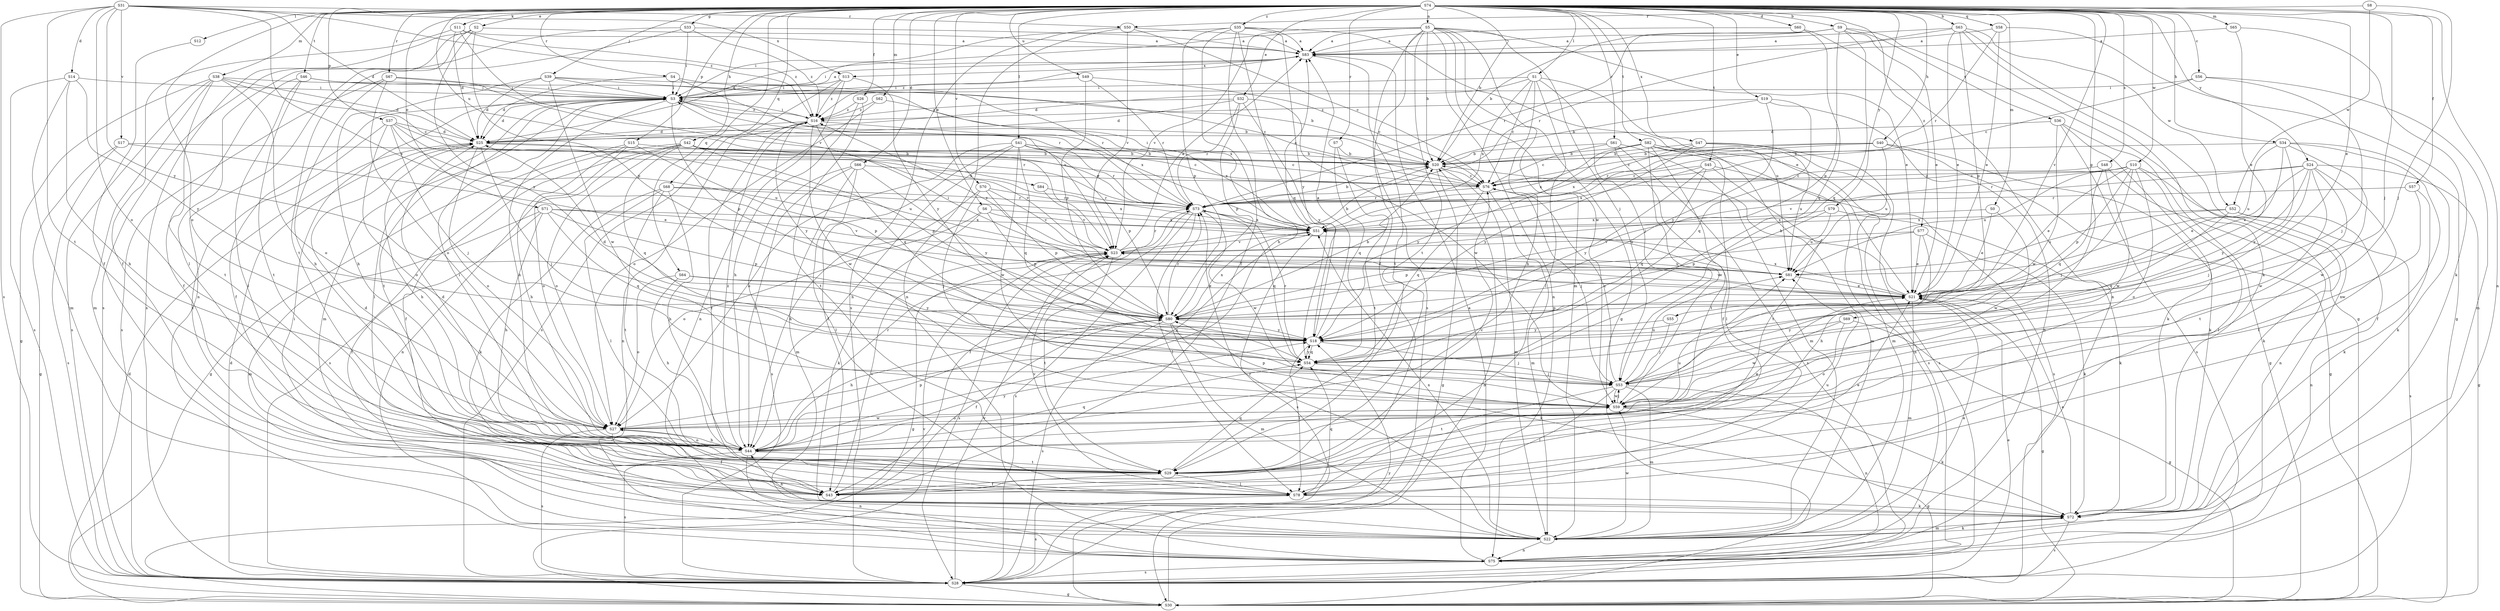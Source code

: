 strict digraph  {
S74;
S31;
S8;
S83;
S9;
S63;
S20;
S56;
S76;
S66;
S60;
S14;
S25;
S32;
S19;
S6;
S2;
S21;
S57;
S26;
S43;
S69;
S33;
S30;
S34;
S42;
S40;
S44;
S3;
S39;
S53;
S11;
S72;
S1;
S12;
S41;
S78;
S65;
S0;
S38;
S62;
S22;
S5;
S75;
S71;
S27;
S15;
S37;
S80;
S64;
S58;
S68;
S54;
S7;
S61;
S67;
S4;
S50;
S73;
S48;
S28;
S82;
S46;
S45;
S29;
S49;
S84;
S81;
S55;
S70;
S17;
S36;
S23;
S10;
S52;
S59;
S47;
S13;
S51;
S24;
S79;
S18;
S77;
S35;
S16;
S74 -> S9  [label=b];
S74 -> S63  [label=b];
S74 -> S20  [label=b];
S74 -> S56  [label=c];
S74 -> S66  [label=d];
S74 -> S60  [label=d];
S74 -> S32  [label=e];
S74 -> S19  [label=e];
S74 -> S6  [label=e];
S74 -> S2  [label=e];
S74 -> S21  [label=e];
S74 -> S57  [label=f];
S74 -> S26  [label=f];
S74 -> S69  [label=g];
S74 -> S33  [label=g];
S74 -> S34  [label=h];
S74 -> S42  [label=h];
S74 -> S40  [label=h];
S74 -> S39  [label=j];
S74 -> S53  [label=j];
S74 -> S11  [label=k];
S74 -> S1  [label=l];
S74 -> S12  [label=l];
S74 -> S41  [label=l];
S74 -> S65  [label=m];
S74 -> S0  [label=m];
S74 -> S38  [label=m];
S74 -> S62  [label=m];
S74 -> S5  [label=n];
S74 -> S75  [label=n];
S74 -> S71  [label=o];
S74 -> S27  [label=o];
S74 -> S15  [label=p];
S74 -> S37  [label=p];
S74 -> S64  [label=q];
S74 -> S58  [label=q];
S74 -> S68  [label=q];
S74 -> S7  [label=r];
S74 -> S61  [label=r];
S74 -> S67  [label=r];
S74 -> S4  [label=r];
S74 -> S48  [label=s];
S74 -> S82  [label=t];
S74 -> S46  [label=t];
S74 -> S45  [label=t];
S74 -> S49  [label=u];
S74 -> S84  [label=u];
S74 -> S55  [label=v];
S74 -> S70  [label=v];
S74 -> S10  [label=w];
S74 -> S47  [label=x];
S74 -> S24  [label=y];
S74 -> S79  [label=y];
S74 -> S77  [label=z];
S74 -> S35  [label=z];
S31 -> S14  [label=d];
S31 -> S25  [label=d];
S31 -> S21  [label=e];
S31 -> S27  [label=o];
S31 -> S50  [label=r];
S31 -> S28  [label=s];
S31 -> S29  [label=t];
S31 -> S17  [label=v];
S31 -> S13  [label=x];
S31 -> S18  [label=y];
S31 -> S16  [label=z];
S8 -> S53  [label=j];
S8 -> S50  [label=r];
S8 -> S52  [label=w];
S83 -> S3  [label=i];
S83 -> S29  [label=t];
S83 -> S13  [label=x];
S83 -> S16  [label=z];
S9 -> S83  [label=a];
S9 -> S20  [label=b];
S9 -> S21  [label=e];
S9 -> S30  [label=g];
S9 -> S80  [label=p];
S9 -> S54  [label=q];
S9 -> S73  [label=r];
S9 -> S36  [label=v];
S63 -> S83  [label=a];
S63 -> S21  [label=e];
S63 -> S72  [label=k];
S63 -> S75  [label=n];
S63 -> S80  [label=p];
S63 -> S73  [label=r];
S63 -> S52  [label=w];
S20 -> S76  [label=c];
S20 -> S30  [label=g];
S20 -> S22  [label=m];
S56 -> S76  [label=c];
S56 -> S3  [label=i];
S56 -> S53  [label=j];
S56 -> S22  [label=m];
S76 -> S3  [label=i];
S76 -> S53  [label=j];
S76 -> S22  [label=m];
S76 -> S54  [label=q];
S76 -> S73  [label=r];
S66 -> S76  [label=c];
S66 -> S44  [label=h];
S66 -> S78  [label=l];
S66 -> S22  [label=m];
S66 -> S28  [label=s];
S66 -> S18  [label=y];
S60 -> S83  [label=a];
S60 -> S75  [label=n];
S60 -> S54  [label=q];
S14 -> S44  [label=h];
S14 -> S3  [label=i];
S14 -> S22  [label=m];
S14 -> S28  [label=s];
S14 -> S18  [label=y];
S25 -> S20  [label=b];
S25 -> S44  [label=h];
S25 -> S53  [label=j];
S25 -> S27  [label=o];
S25 -> S81  [label=u];
S32 -> S25  [label=d];
S32 -> S80  [label=p];
S32 -> S73  [label=r];
S32 -> S59  [label=w];
S32 -> S18  [label=y];
S32 -> S16  [label=z];
S19 -> S20  [label=b];
S19 -> S75  [label=n];
S19 -> S54  [label=q];
S19 -> S18  [label=y];
S19 -> S16  [label=z];
S6 -> S72  [label=k];
S6 -> S27  [label=o];
S6 -> S80  [label=p];
S6 -> S81  [label=u];
S6 -> S51  [label=x];
S2 -> S83  [label=a];
S2 -> S75  [label=n];
S2 -> S80  [label=p];
S2 -> S28  [label=s];
S2 -> S29  [label=t];
S2 -> S18  [label=y];
S21 -> S20  [label=b];
S21 -> S30  [label=g];
S21 -> S3  [label=i];
S21 -> S22  [label=m];
S21 -> S80  [label=p];
S21 -> S23  [label=v];
S21 -> S51  [label=x];
S57 -> S72  [label=k];
S57 -> S73  [label=r];
S57 -> S59  [label=w];
S26 -> S44  [label=h];
S26 -> S29  [label=t];
S26 -> S16  [label=z];
S43 -> S23  [label=v];
S69 -> S30  [label=g];
S69 -> S27  [label=o];
S69 -> S59  [label=w];
S69 -> S18  [label=y];
S33 -> S83  [label=a];
S33 -> S3  [label=i];
S33 -> S78  [label=l];
S33 -> S28  [label=s];
S33 -> S16  [label=z];
S30 -> S20  [label=b];
S30 -> S25  [label=d];
S30 -> S23  [label=v];
S30 -> S18  [label=y];
S34 -> S20  [label=b];
S34 -> S21  [label=e];
S34 -> S43  [label=f];
S34 -> S72  [label=k];
S34 -> S81  [label=u];
S34 -> S59  [label=w];
S34 -> S18  [label=y];
S42 -> S20  [label=b];
S42 -> S76  [label=c];
S42 -> S43  [label=f];
S42 -> S75  [label=n];
S42 -> S27  [label=o];
S42 -> S80  [label=p];
S42 -> S54  [label=q];
S42 -> S73  [label=r];
S42 -> S28  [label=s];
S42 -> S23  [label=v];
S40 -> S20  [label=b];
S40 -> S76  [label=c];
S40 -> S30  [label=g];
S40 -> S72  [label=k];
S40 -> S73  [label=r];
S40 -> S81  [label=u];
S44 -> S25  [label=d];
S44 -> S21  [label=e];
S44 -> S3  [label=i];
S44 -> S75  [label=n];
S44 -> S27  [label=o];
S44 -> S80  [label=p];
S44 -> S54  [label=q];
S44 -> S73  [label=r];
S44 -> S28  [label=s];
S44 -> S29  [label=t];
S44 -> S81  [label=u];
S44 -> S18  [label=y];
S44 -> S16  [label=z];
S3 -> S83  [label=a];
S3 -> S25  [label=d];
S3 -> S43  [label=f];
S3 -> S44  [label=h];
S3 -> S78  [label=l];
S3 -> S22  [label=m];
S3 -> S80  [label=p];
S3 -> S29  [label=t];
S3 -> S51  [label=x];
S3 -> S16  [label=z];
S39 -> S25  [label=d];
S39 -> S44  [label=h];
S39 -> S3  [label=i];
S39 -> S73  [label=r];
S39 -> S59  [label=w];
S39 -> S51  [label=x];
S53 -> S76  [label=c];
S53 -> S78  [label=l];
S53 -> S22  [label=m];
S53 -> S75  [label=n];
S53 -> S29  [label=t];
S53 -> S81  [label=u];
S53 -> S59  [label=w];
S11 -> S83  [label=a];
S11 -> S25  [label=d];
S11 -> S43  [label=f];
S11 -> S23  [label=v];
S11 -> S16  [label=z];
S72 -> S21  [label=e];
S72 -> S44  [label=h];
S72 -> S22  [label=m];
S72 -> S28  [label=s];
S1 -> S76  [label=c];
S1 -> S25  [label=d];
S1 -> S44  [label=h];
S1 -> S3  [label=i];
S1 -> S53  [label=j];
S1 -> S78  [label=l];
S1 -> S81  [label=u];
S1 -> S51  [label=x];
S12 -> S43  [label=f];
S41 -> S20  [label=b];
S41 -> S76  [label=c];
S41 -> S43  [label=f];
S41 -> S44  [label=h];
S41 -> S27  [label=o];
S41 -> S80  [label=p];
S41 -> S54  [label=q];
S41 -> S73  [label=r];
S41 -> S59  [label=w];
S78 -> S72  [label=k];
S78 -> S54  [label=q];
S78 -> S28  [label=s];
S78 -> S81  [label=u];
S78 -> S23  [label=v];
S65 -> S83  [label=a];
S65 -> S21  [label=e];
S65 -> S72  [label=k];
S0 -> S21  [label=e];
S0 -> S59  [label=w];
S0 -> S51  [label=x];
S38 -> S76  [label=c];
S38 -> S25  [label=d];
S38 -> S30  [label=g];
S38 -> S3  [label=i];
S38 -> S22  [label=m];
S38 -> S27  [label=o];
S38 -> S28  [label=s];
S38 -> S29  [label=t];
S62 -> S20  [label=b];
S62 -> S27  [label=o];
S62 -> S16  [label=z];
S22 -> S21  [label=e];
S22 -> S3  [label=i];
S22 -> S72  [label=k];
S22 -> S75  [label=n];
S22 -> S73  [label=r];
S22 -> S59  [label=w];
S22 -> S51  [label=x];
S5 -> S83  [label=a];
S5 -> S20  [label=b];
S5 -> S25  [label=d];
S5 -> S21  [label=e];
S5 -> S43  [label=f];
S5 -> S30  [label=g];
S5 -> S53  [label=j];
S5 -> S22  [label=m];
S5 -> S75  [label=n];
S5 -> S28  [label=s];
S5 -> S29  [label=t];
S5 -> S23  [label=v];
S5 -> S59  [label=w];
S75 -> S83  [label=a];
S75 -> S28  [label=s];
S71 -> S43  [label=f];
S71 -> S44  [label=h];
S71 -> S22  [label=m];
S71 -> S80  [label=p];
S71 -> S54  [label=q];
S71 -> S23  [label=v];
S71 -> S51  [label=x];
S27 -> S43  [label=f];
S27 -> S44  [label=h];
S27 -> S28  [label=s];
S27 -> S59  [label=w];
S27 -> S51  [label=x];
S15 -> S20  [label=b];
S15 -> S30  [label=g];
S15 -> S44  [label=h];
S15 -> S27  [label=o];
S15 -> S80  [label=p];
S37 -> S25  [label=d];
S37 -> S43  [label=f];
S37 -> S53  [label=j];
S37 -> S27  [label=o];
S37 -> S73  [label=r];
S37 -> S81  [label=u];
S37 -> S51  [label=x];
S80 -> S20  [label=b];
S80 -> S43  [label=f];
S80 -> S44  [label=h];
S80 -> S72  [label=k];
S80 -> S22  [label=m];
S80 -> S73  [label=r];
S80 -> S28  [label=s];
S80 -> S51  [label=x];
S80 -> S18  [label=y];
S64 -> S21  [label=e];
S64 -> S44  [label=h];
S64 -> S27  [label=o];
S64 -> S18  [label=y];
S58 -> S83  [label=a];
S58 -> S21  [label=e];
S58 -> S30  [label=g];
S58 -> S73  [label=r];
S68 -> S44  [label=h];
S68 -> S72  [label=k];
S68 -> S78  [label=l];
S68 -> S73  [label=r];
S68 -> S29  [label=t];
S68 -> S51  [label=x];
S54 -> S53  [label=j];
S54 -> S73  [label=r];
S54 -> S18  [label=y];
S7 -> S20  [label=b];
S7 -> S54  [label=q];
S7 -> S29  [label=t];
S61 -> S20  [label=b];
S61 -> S76  [label=c];
S61 -> S43  [label=f];
S61 -> S22  [label=m];
S61 -> S28  [label=s];
S67 -> S44  [label=h];
S67 -> S3  [label=i];
S67 -> S27  [label=o];
S67 -> S73  [label=r];
S67 -> S28  [label=s];
S4 -> S76  [label=c];
S4 -> S25  [label=d];
S4 -> S3  [label=i];
S4 -> S23  [label=v];
S50 -> S83  [label=a];
S50 -> S76  [label=c];
S50 -> S75  [label=n];
S50 -> S28  [label=s];
S50 -> S23  [label=v];
S73 -> S20  [label=b];
S73 -> S43  [label=f];
S73 -> S78  [label=l];
S73 -> S54  [label=q];
S73 -> S28  [label=s];
S73 -> S59  [label=w];
S73 -> S51  [label=x];
S48 -> S76  [label=c];
S48 -> S75  [label=n];
S48 -> S54  [label=q];
S48 -> S59  [label=w];
S28 -> S25  [label=d];
S28 -> S21  [label=e];
S28 -> S30  [label=g];
S28 -> S23  [label=v];
S82 -> S20  [label=b];
S82 -> S78  [label=l];
S82 -> S22  [label=m];
S82 -> S75  [label=n];
S82 -> S28  [label=s];
S82 -> S29  [label=t];
S82 -> S59  [label=w];
S82 -> S51  [label=x];
S82 -> S18  [label=y];
S46 -> S20  [label=b];
S46 -> S43  [label=f];
S46 -> S3  [label=i];
S46 -> S78  [label=l];
S46 -> S29  [label=t];
S45 -> S76  [label=c];
S45 -> S54  [label=q];
S45 -> S28  [label=s];
S45 -> S29  [label=t];
S45 -> S51  [label=x];
S45 -> S18  [label=y];
S29 -> S76  [label=c];
S29 -> S25  [label=d];
S29 -> S21  [label=e];
S29 -> S43  [label=f];
S29 -> S78  [label=l];
S29 -> S54  [label=q];
S49 -> S76  [label=c];
S49 -> S3  [label=i];
S49 -> S80  [label=p];
S49 -> S73  [label=r];
S84 -> S73  [label=r];
S84 -> S23  [label=v];
S81 -> S21  [label=e];
S81 -> S16  [label=z];
S55 -> S53  [label=j];
S55 -> S18  [label=y];
S70 -> S44  [label=h];
S70 -> S53  [label=j];
S70 -> S80  [label=p];
S70 -> S73  [label=r];
S70 -> S23  [label=v];
S17 -> S20  [label=b];
S17 -> S21  [label=e];
S17 -> S30  [label=g];
S17 -> S28  [label=s];
S36 -> S25  [label=d];
S36 -> S30  [label=g];
S36 -> S72  [label=k];
S36 -> S28  [label=s];
S36 -> S59  [label=w];
S23 -> S83  [label=a];
S23 -> S20  [label=b];
S23 -> S30  [label=g];
S23 -> S73  [label=r];
S23 -> S28  [label=s];
S23 -> S29  [label=t];
S23 -> S81  [label=u];
S10 -> S76  [label=c];
S10 -> S21  [label=e];
S10 -> S53  [label=j];
S10 -> S72  [label=k];
S10 -> S78  [label=l];
S10 -> S27  [label=o];
S10 -> S80  [label=p];
S10 -> S73  [label=r];
S10 -> S81  [label=u];
S52 -> S75  [label=n];
S52 -> S54  [label=q];
S52 -> S28  [label=s];
S52 -> S81  [label=u];
S52 -> S51  [label=x];
S59 -> S30  [label=g];
S59 -> S53  [label=j];
S59 -> S72  [label=k];
S59 -> S27  [label=o];
S59 -> S80  [label=p];
S47 -> S20  [label=b];
S47 -> S22  [label=m];
S47 -> S28  [label=s];
S47 -> S81  [label=u];
S47 -> S51  [label=x];
S47 -> S18  [label=y];
S13 -> S3  [label=i];
S13 -> S75  [label=n];
S13 -> S28  [label=s];
S13 -> S18  [label=y];
S13 -> S16  [label=z];
S51 -> S83  [label=a];
S51 -> S28  [label=s];
S51 -> S23  [label=v];
S24 -> S76  [label=c];
S24 -> S21  [label=e];
S24 -> S43  [label=f];
S24 -> S30  [label=g];
S24 -> S53  [label=j];
S24 -> S29  [label=t];
S24 -> S23  [label=v];
S24 -> S59  [label=w];
S24 -> S18  [label=y];
S79 -> S72  [label=k];
S79 -> S80  [label=p];
S79 -> S81  [label=u];
S79 -> S51  [label=x];
S18 -> S83  [label=a];
S18 -> S25  [label=d];
S18 -> S53  [label=j];
S18 -> S78  [label=l];
S18 -> S54  [label=q];
S77 -> S21  [label=e];
S77 -> S44  [label=h];
S77 -> S72  [label=k];
S77 -> S80  [label=p];
S77 -> S23  [label=v];
S35 -> S83  [label=a];
S35 -> S21  [label=e];
S35 -> S43  [label=f];
S35 -> S44  [label=h];
S35 -> S3  [label=i];
S35 -> S80  [label=p];
S35 -> S54  [label=q];
S35 -> S18  [label=y];
S16 -> S25  [label=d];
S16 -> S43  [label=f];
S16 -> S3  [label=i];
S16 -> S75  [label=n];
S16 -> S54  [label=q];
S16 -> S59  [label=w];
S16 -> S51  [label=x];
S16 -> S18  [label=y];
}
